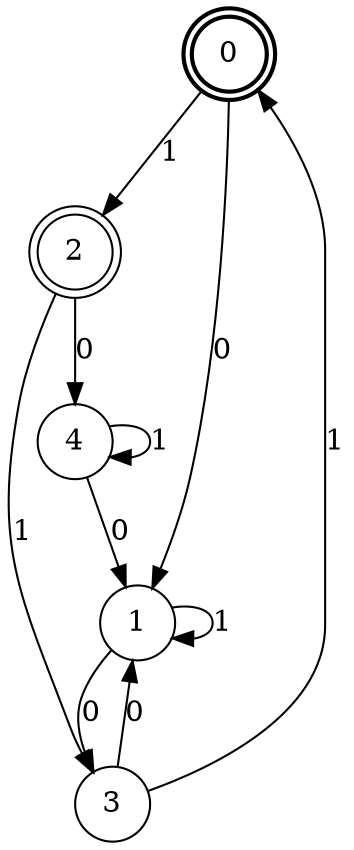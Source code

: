 digraph Automat {
    node [shape = circle];
    0 [style = "bold"];
    0 [peripheries=2]
    0 -> 1 [label = "0"];
    0 -> 2 [label = "1"];
    1 -> 3 [label = "0"];
    1 -> 1 [label = "1"];
    2 [peripheries=2]
    2 -> 4 [label = "0"];
    2 -> 3 [label = "1"];
    3 -> 1 [label = "0"];
    3 -> 0 [label = "1"];
    4 -> 1 [label = "0"];
    4 -> 4 [label = "1"];
}
